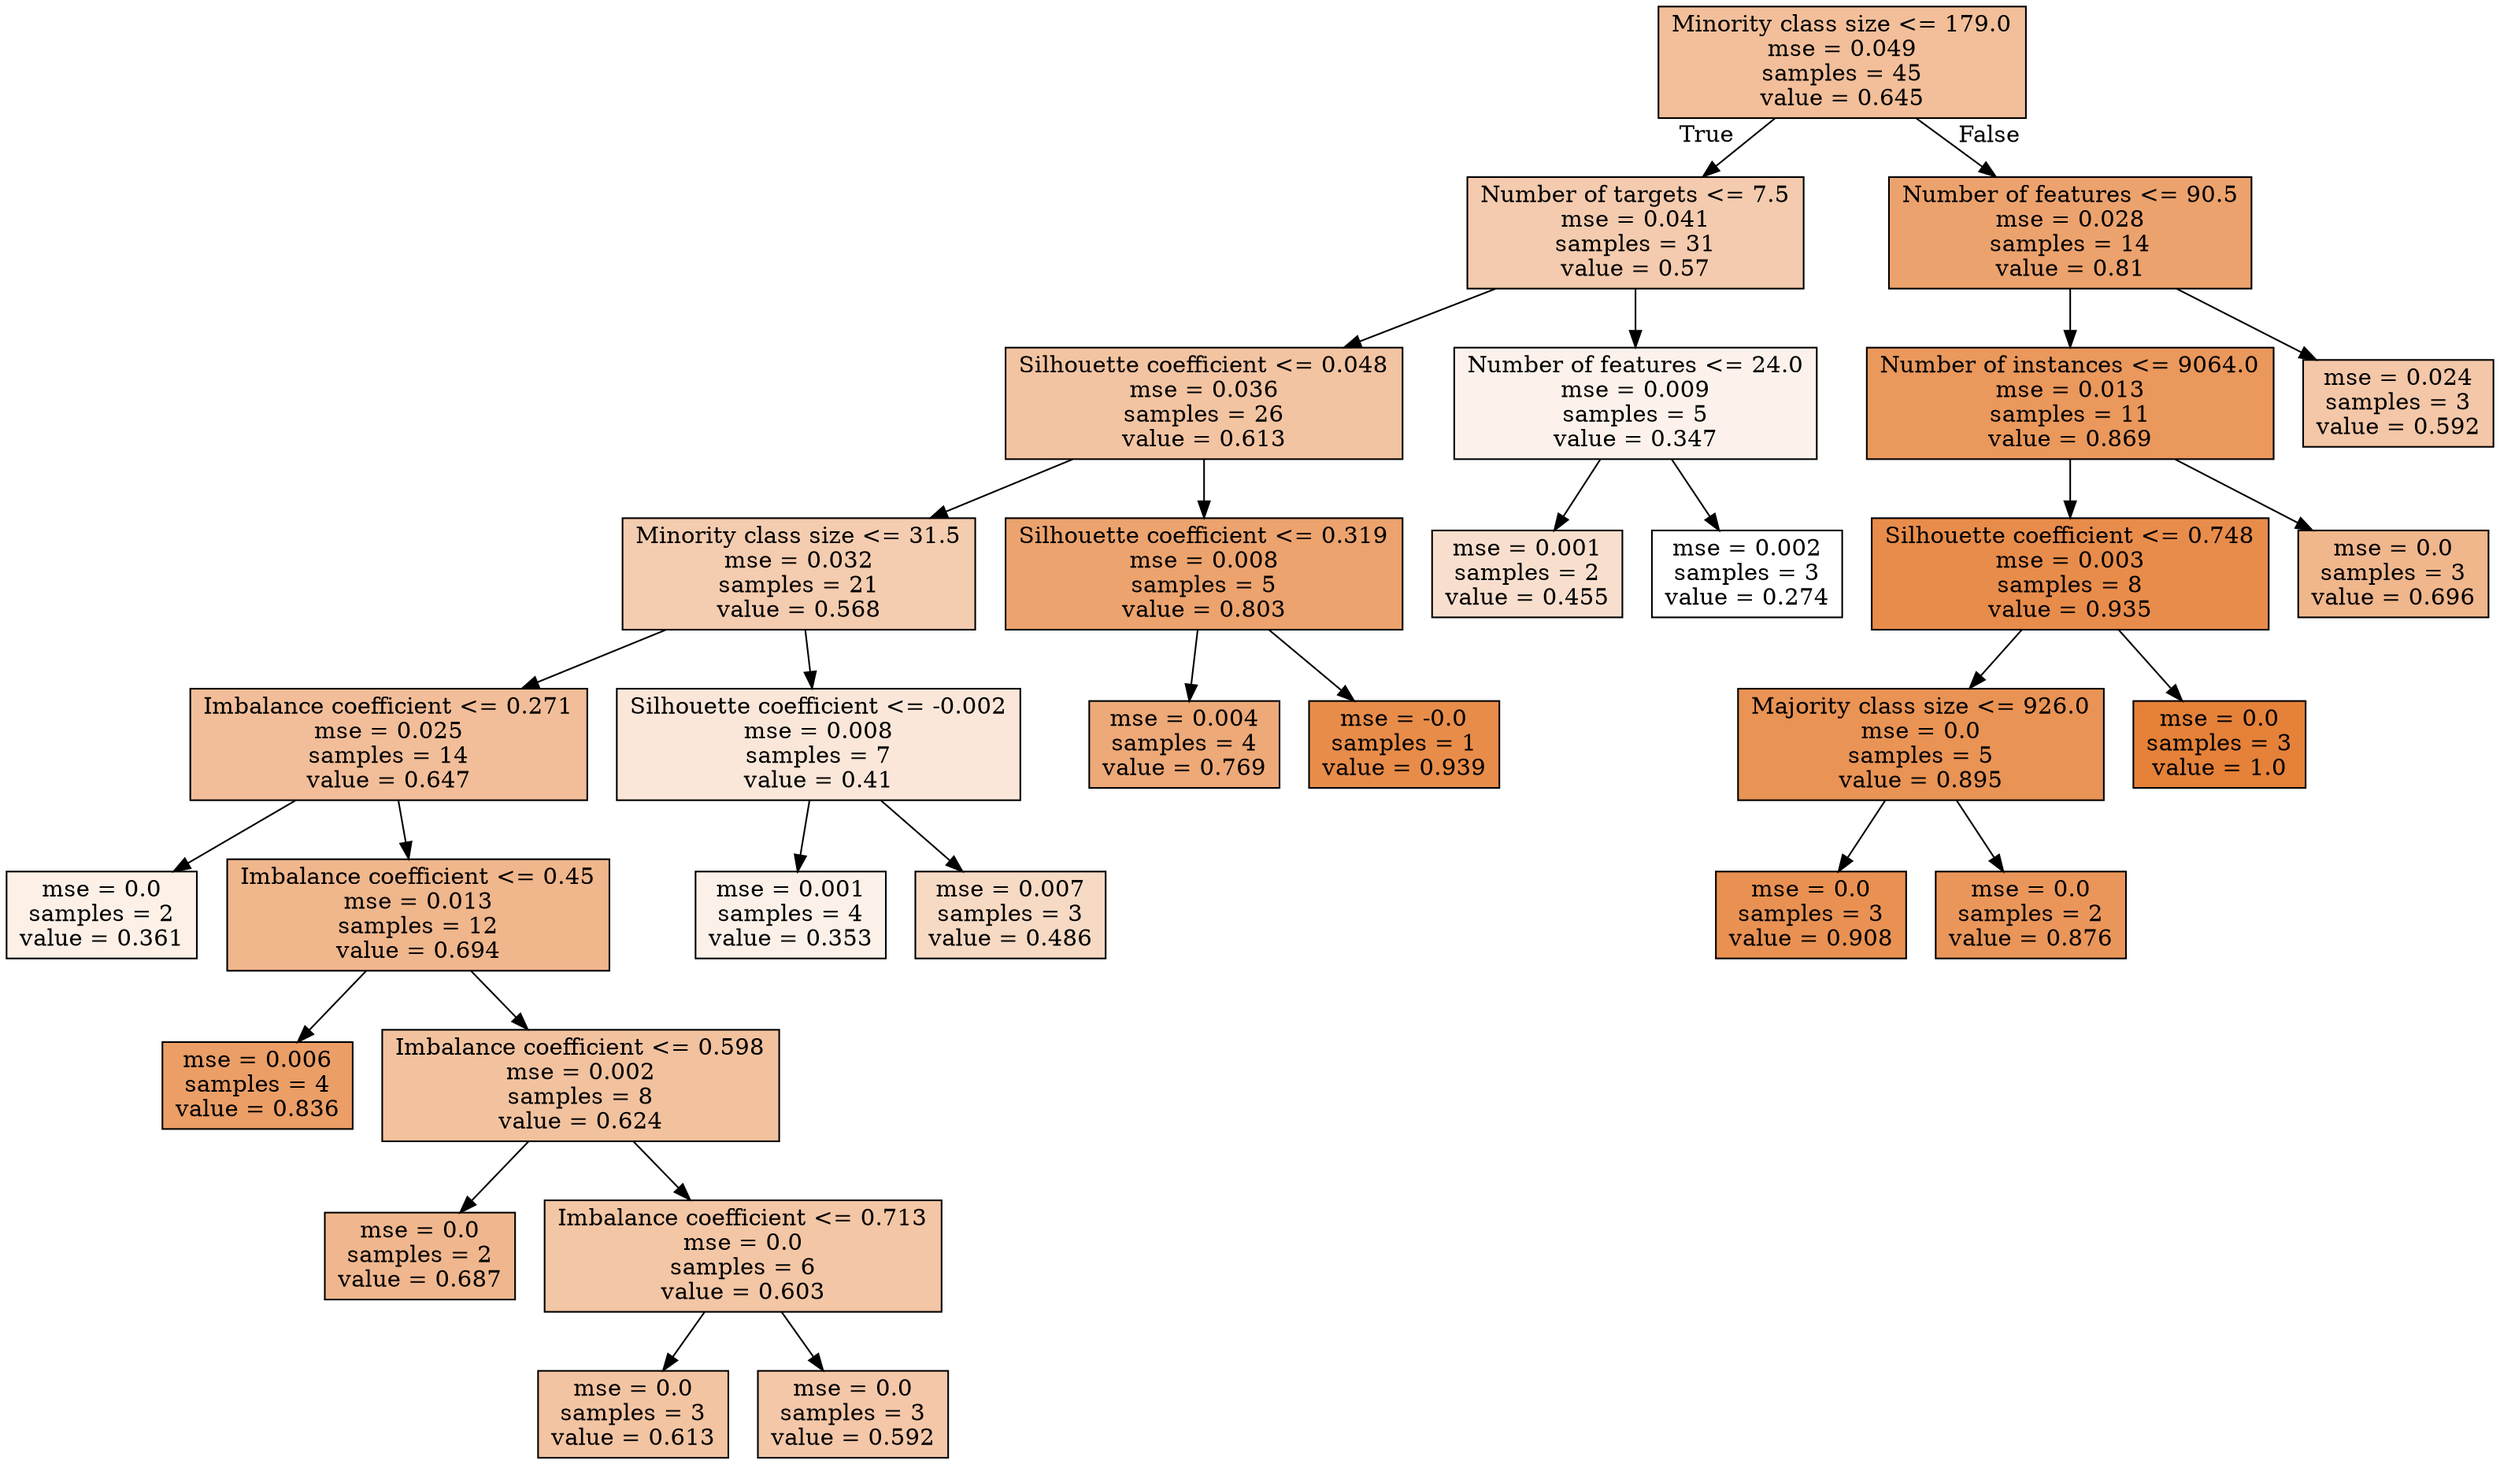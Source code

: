 digraph Tree {
node [shape=box, style="filled", color="black"] ;
0 [label="Minority class size <= 179.0\nmse = 0.049\nsamples = 45\nvalue = 0.645", fillcolor="#e5813982"] ;
1 [label="Number of targets <= 7.5\nmse = 0.041\nsamples = 31\nvalue = 0.57", fillcolor="#e5813968"] ;
0 -> 1 [labeldistance=2.5, labelangle=45, headlabel="True"] ;
2 [label="Silhouette coefficient <= 0.048\nmse = 0.036\nsamples = 26\nvalue = 0.613", fillcolor="#e5813977"] ;
1 -> 2 ;
3 [label="Minority class size <= 31.5\nmse = 0.032\nsamples = 21\nvalue = 0.568", fillcolor="#e5813967"] ;
2 -> 3 ;
4 [label="Imbalance coefficient <= 0.271\nmse = 0.025\nsamples = 14\nvalue = 0.647", fillcolor="#e5813983"] ;
3 -> 4 ;
5 [label="mse = 0.0\nsamples = 2\nvalue = 0.361", fillcolor="#e581391e"] ;
4 -> 5 ;
6 [label="Imbalance coefficient <= 0.45\nmse = 0.013\nsamples = 12\nvalue = 0.694", fillcolor="#e5813994"] ;
4 -> 6 ;
7 [label="mse = 0.006\nsamples = 4\nvalue = 0.836", fillcolor="#e58139c5"] ;
6 -> 7 ;
8 [label="Imbalance coefficient <= 0.598\nmse = 0.002\nsamples = 8\nvalue = 0.624", fillcolor="#e581397b"] ;
6 -> 8 ;
9 [label="mse = 0.0\nsamples = 2\nvalue = 0.687", fillcolor="#e5813991"] ;
8 -> 9 ;
10 [label="Imbalance coefficient <= 0.713\nmse = 0.0\nsamples = 6\nvalue = 0.603", fillcolor="#e5813973"] ;
8 -> 10 ;
11 [label="mse = 0.0\nsamples = 3\nvalue = 0.613", fillcolor="#e5813977"] ;
10 -> 11 ;
12 [label="mse = 0.0\nsamples = 3\nvalue = 0.592", fillcolor="#e5813970"] ;
10 -> 12 ;
13 [label="Silhouette coefficient <= -0.002\nmse = 0.008\nsamples = 7\nvalue = 0.41", fillcolor="#e5813930"] ;
3 -> 13 ;
14 [label="mse = 0.001\nsamples = 4\nvalue = 0.353", fillcolor="#e581391c"] ;
13 -> 14 ;
15 [label="mse = 0.007\nsamples = 3\nvalue = 0.486", fillcolor="#e581394b"] ;
13 -> 15 ;
16 [label="Silhouette coefficient <= 0.319\nmse = 0.008\nsamples = 5\nvalue = 0.803", fillcolor="#e58139ba"] ;
2 -> 16 ;
17 [label="mse = 0.004\nsamples = 4\nvalue = 0.769", fillcolor="#e58139ae"] ;
16 -> 17 ;
18 [label="mse = -0.0\nsamples = 1\nvalue = 0.939", fillcolor="#e58139e9"] ;
16 -> 18 ;
19 [label="Number of features <= 24.0\nmse = 0.009\nsamples = 5\nvalue = 0.347", fillcolor="#e5813919"] ;
1 -> 19 ;
20 [label="mse = 0.001\nsamples = 2\nvalue = 0.455", fillcolor="#e5813940"] ;
19 -> 20 ;
21 [label="mse = 0.002\nsamples = 3\nvalue = 0.274", fillcolor="#e5813900"] ;
19 -> 21 ;
22 [label="Number of features <= 90.5\nmse = 0.028\nsamples = 14\nvalue = 0.81", fillcolor="#e58139bc"] ;
0 -> 22 [labeldistance=2.5, labelangle=-45, headlabel="False"] ;
23 [label="Number of instances <= 9064.0\nmse = 0.013\nsamples = 11\nvalue = 0.869", fillcolor="#e58139d1"] ;
22 -> 23 ;
24 [label="Silhouette coefficient <= 0.748\nmse = 0.003\nsamples = 8\nvalue = 0.935", fillcolor="#e58139e8"] ;
23 -> 24 ;
25 [label="Majority class size <= 926.0\nmse = 0.0\nsamples = 5\nvalue = 0.895", fillcolor="#e58139da"] ;
24 -> 25 ;
26 [label="mse = 0.0\nsamples = 3\nvalue = 0.908", fillcolor="#e58139df"] ;
25 -> 26 ;
27 [label="mse = 0.0\nsamples = 2\nvalue = 0.876", fillcolor="#e58139d4"] ;
25 -> 27 ;
28 [label="mse = 0.0\nsamples = 3\nvalue = 1.0", fillcolor="#e58139ff"] ;
24 -> 28 ;
29 [label="mse = 0.0\nsamples = 3\nvalue = 0.696", fillcolor="#e5813994"] ;
23 -> 29 ;
30 [label="mse = 0.024\nsamples = 3\nvalue = 0.592", fillcolor="#e5813970"] ;
22 -> 30 ;
}